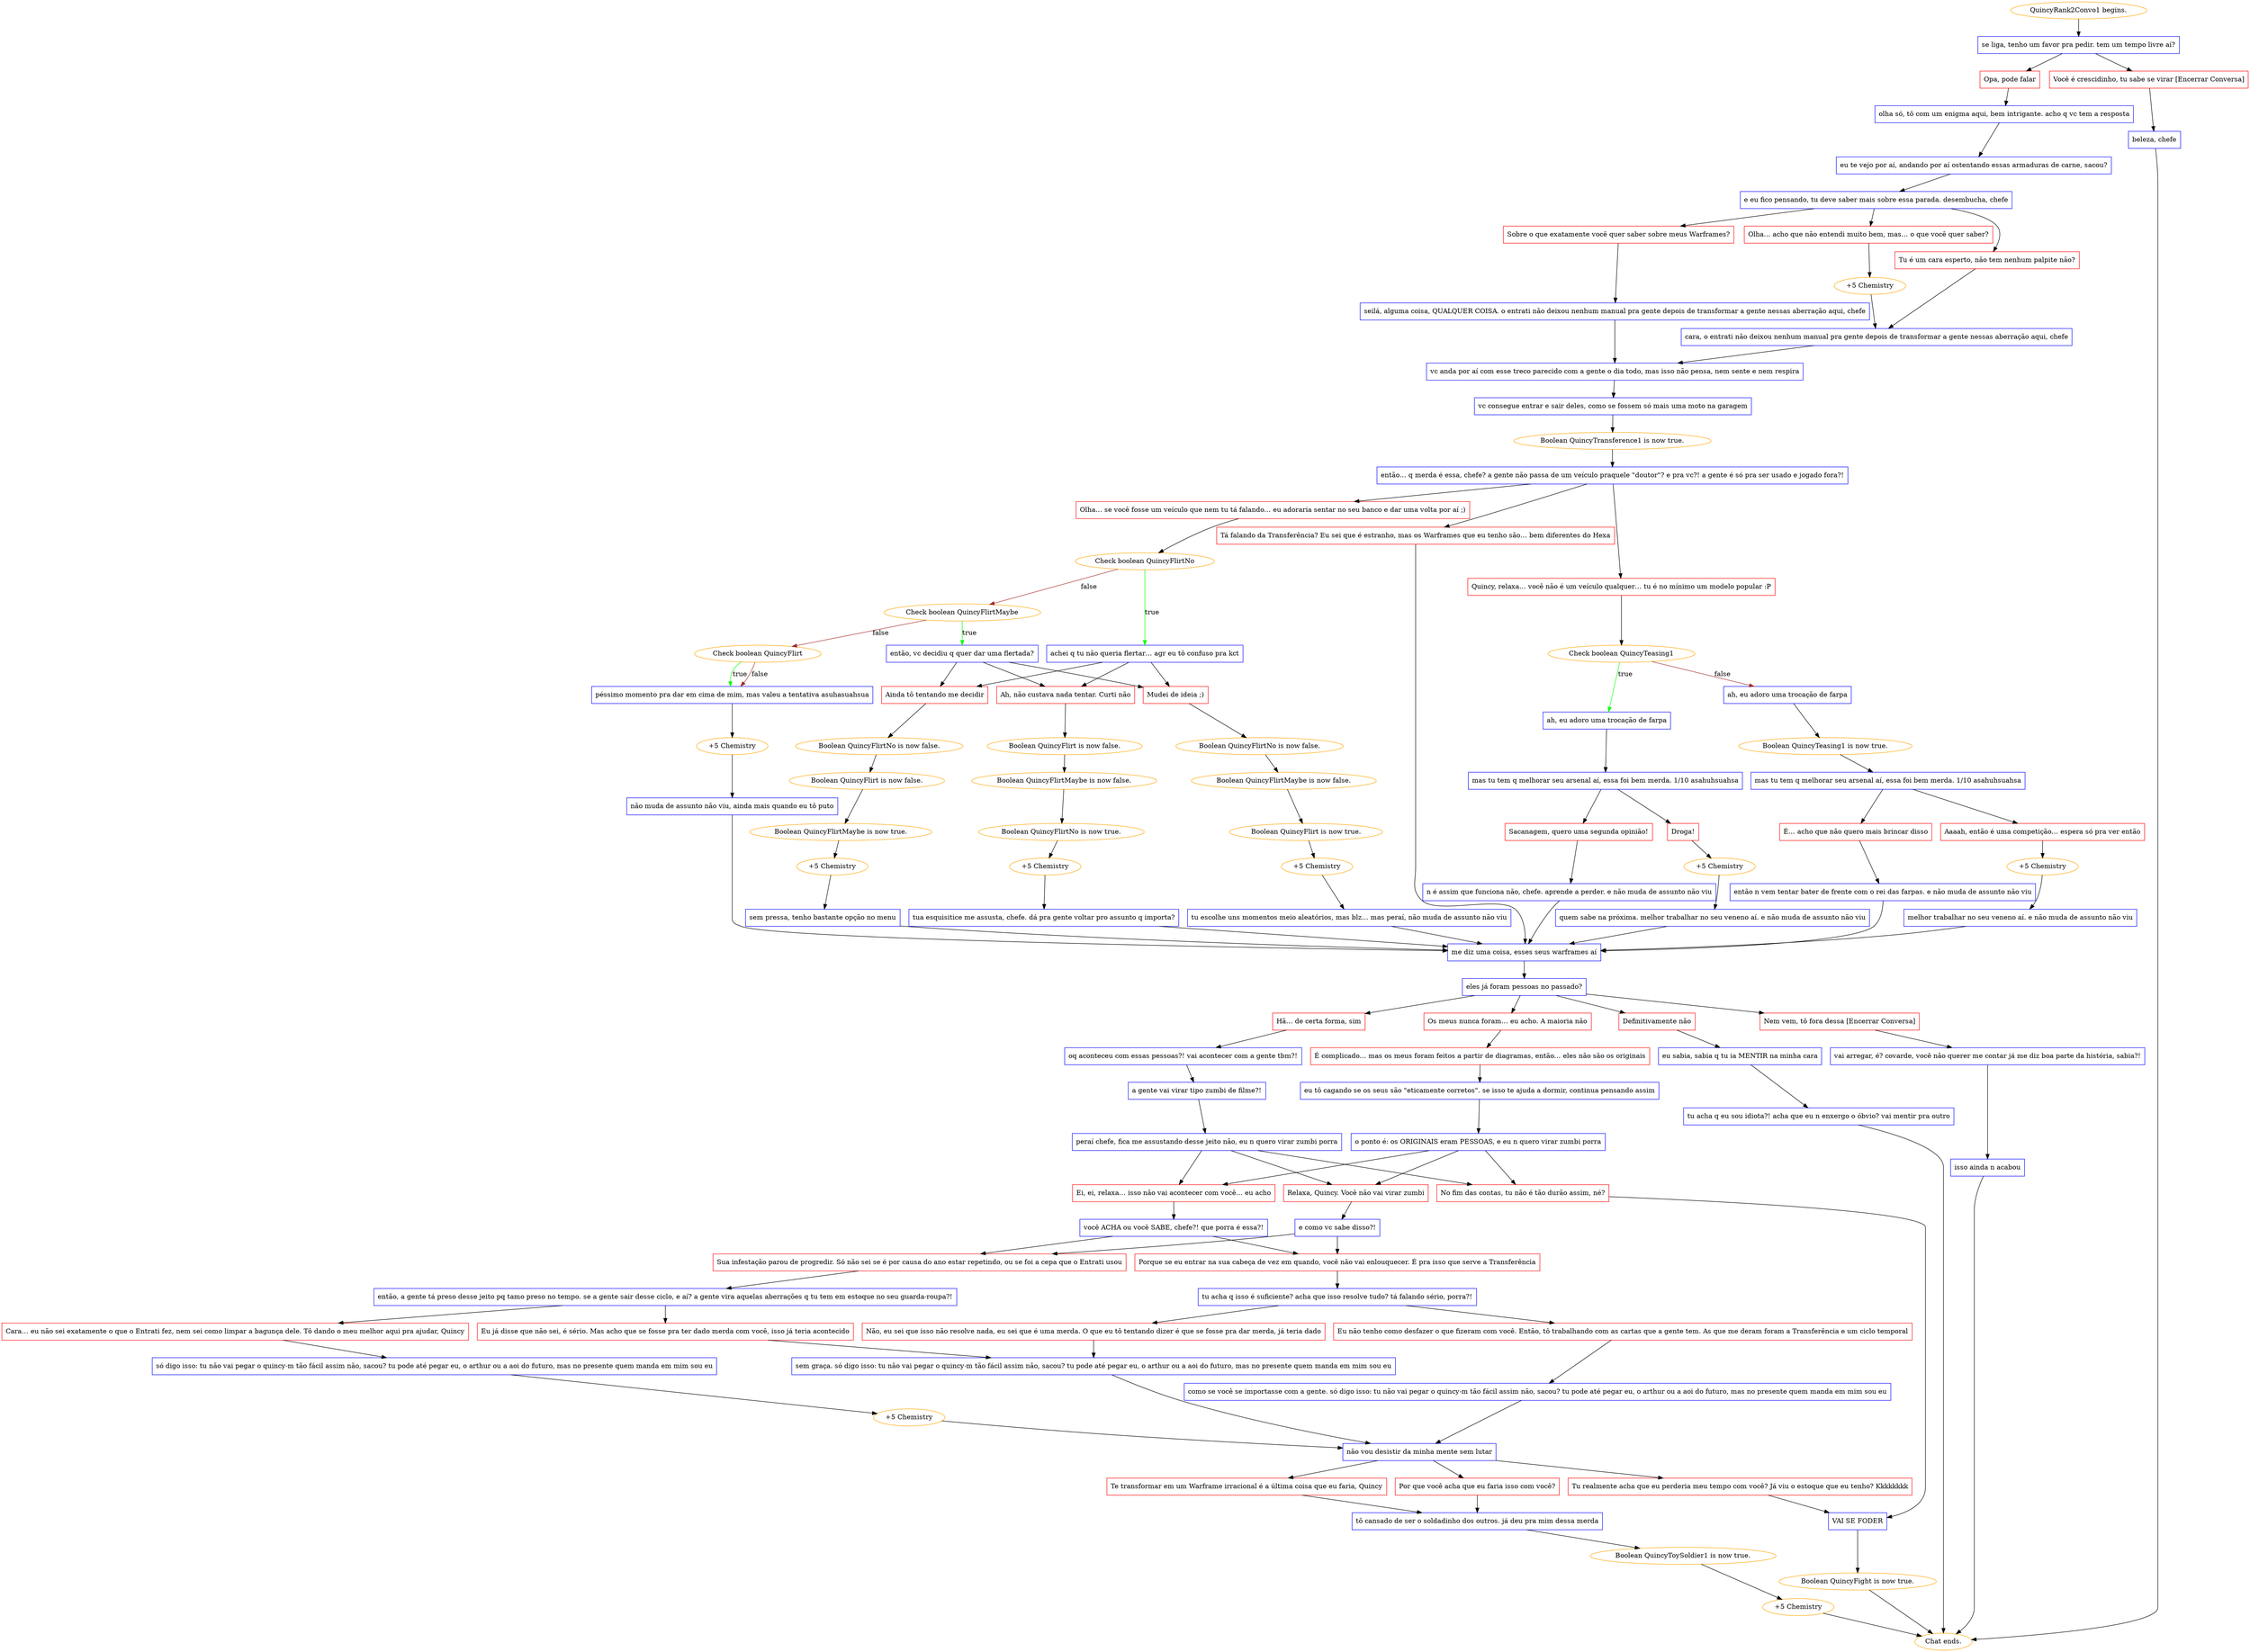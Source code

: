 digraph {
	"QuincyRank2Convo1 begins." [color=orange];
		"QuincyRank2Convo1 begins." -> j748395776;
	j748395776 [label="se liga, tenho um favor pra pedir. tem um tempo livre aí?",shape=box,color=blue];
		j748395776 -> j2357932077;
		j748395776 -> j1695642080;
	j2357932077 [label="Opa, pode falar",shape=box,color=red];
		j2357932077 -> j3738914864;
	j1695642080 [label="Você é crescidinho, tu sabe se virar [Encerrar Conversa]",shape=box,color=red];
		j1695642080 -> j3150358692;
	j3738914864 [label="olha só, tô com um enigma aqui, bem intrigante. acho q vc tem a resposta",shape=box,color=blue];
		j3738914864 -> j280697468;
	j3150358692 [label="beleza, chefe",shape=box,color=blue];
		j3150358692 -> "Chat ends.";
	j280697468 [label="eu te vejo por aí, andando por aí ostentando essas armaduras de carne, sacou?",shape=box,color=blue];
		j280697468 -> j626329453;
	"Chat ends." [color=orange];
	j626329453 [label="e eu fico pensando, tu deve saber mais sobre essa parada. desembucha, chefe",shape=box,color=blue];
		j626329453 -> j2836065354;
		j626329453 -> j1682973494;
		j626329453 -> j58875286;
	j2836065354 [label="Sobre o que exatamente você quer saber sobre meus Warframes?",shape=box,color=red];
		j2836065354 -> j503518915;
	j1682973494 [label="Olha… acho que não entendi muito bem, mas… o que você quer saber?",shape=box,color=red];
		j1682973494 -> j1828133943;
	j58875286 [label="Tu é um cara esperto, não tem nenhum palpite não?",shape=box,color=red];
		j58875286 -> j1366545684;
	j503518915 [label="seilá, alguma coisa, QUALQUER COISA. o entrati não deixou nenhum manual pra gente depois de transformar a gente nessas aberração aqui, chefe",shape=box,color=blue];
		j503518915 -> j4121233855;
	j1828133943 [label="+5 Chemistry",color=orange];
		j1828133943 -> j1366545684;
	j1366545684 [label="cara, o entrati não deixou nenhum manual pra gente depois de transformar a gente nessas aberração aqui, chefe",shape=box,color=blue];
		j1366545684 -> j4121233855;
	j4121233855 [label="vc anda por aí com esse treco parecido com a gente o dia todo, mas isso não pensa, nem sente e nem respira",shape=box,color=blue];
		j4121233855 -> j421242308;
	j421242308 [label="vc consegue entrar e sair deles, como se fossem só mais uma moto na garagem",shape=box,color=blue];
		j421242308 -> j3577198713;
	j3577198713 [label="Boolean QuincyTransference1 is now true.",color=orange];
		j3577198713 -> j217309149;
	j217309149 [label="então… q merda é essa, chefe? a gente não passa de um veículo praquele \"doutor\"? e pra vc?! a gente é só pra ser usado e jogado fora?!",shape=box,color=blue];
		j217309149 -> j2810178455;
		j217309149 -> j2745918511;
		j217309149 -> j3197025969;
	j2810178455 [label="Tá falando da Transferência? Eu sei que é estranho, mas os Warframes que eu tenho são… bem diferentes do Hexa",shape=box,color=red];
		j2810178455 -> j1679958288;
	j2745918511 [label="Quincy, relaxa… você não é um veículo qualquer… tu é no mínimo um modelo popular :P",shape=box,color=red];
		j2745918511 -> j1909544397;
	j3197025969 [label="Olha… se você fosse um veículo que nem tu tá falando… eu adoraria sentar no seu banco e dar uma volta por aí ;)",shape=box,color=red];
		j3197025969 -> j3515667105;
	j1679958288 [label="me diz uma coisa, esses seus warframes aí",shape=box,color=blue];
		j1679958288 -> j988901330;
	j1909544397 [label="Check boolean QuincyTeasing1",color=orange];
		j1909544397 -> j1573147340 [label=true,color=green];
		j1909544397 -> j680493352 [label=false,color=brown];
	j3515667105 [label="Check boolean QuincyFlirtNo",color=orange];
		j3515667105 -> j1011819770 [label=true,color=green];
		j3515667105 -> j4006540290 [label=false,color=brown];
	j988901330 [label="eles já foram pessoas no passado?",shape=box,color=blue];
		j988901330 -> j3016476392;
		j988901330 -> j853626490;
		j988901330 -> j1005211422;
		j988901330 -> j2845500007;
	j1573147340 [label="ah, eu adoro uma trocação de farpa",shape=box,color=blue];
		j1573147340 -> j370700670;
	j680493352 [label="ah, eu adoro uma trocação de farpa",shape=box,color=blue];
		j680493352 -> j1155790622;
	j1011819770 [label="achei q tu não queria flertar… agr eu tô confuso pra kct",shape=box,color=blue];
		j1011819770 -> j1252342774;
		j1011819770 -> j3634975463;
		j1011819770 -> j1904282358;
	j4006540290 [label="Check boolean QuincyFlirtMaybe",color=orange];
		j4006540290 -> j1072472222 [label=true,color=green];
		j4006540290 -> j2034270586 [label=false,color=brown];
	j3016476392 [label="Hã… de certa forma, sim",shape=box,color=red];
		j3016476392 -> j1237035189;
	j853626490 [label="Os meus nunca foram… eu acho. A maioria não",shape=box,color=red];
		j853626490 -> j4042614428;
	j1005211422 [label="Definitivamente não",shape=box,color=red];
		j1005211422 -> j464917466;
	j2845500007 [label="Nem vem, tô fora dessa [Encerrar Conversa]",shape=box,color=red];
		j2845500007 -> j2970493248;
	j370700670 [label="mas tu tem q melhorar seu arsenal aí, essa foi bem merda. 1/10 asahuhsuahsa",shape=box,color=blue];
		j370700670 -> j2079372071;
		j370700670 -> j3420593827;
	j1155790622 [label="Boolean QuincyTeasing1 is now true.",color=orange];
		j1155790622 -> j4271168842;
	j1252342774 [label="Mudei de ideia ;)",shape=box,color=red];
		j1252342774 -> j3223127608;
	j3634975463 [label="Ah, não custava nada tentar. Curti não",shape=box,color=red];
		j3634975463 -> j1626810140;
	j1904282358 [label="Ainda tô tentando me decidir",shape=box,color=red];
		j1904282358 -> j3691992994;
	j1072472222 [label="então, vc decidiu q quer dar uma flertada?",shape=box,color=blue];
		j1072472222 -> j1252342774;
		j1072472222 -> j3634975463;
		j1072472222 -> j1904282358;
	j2034270586 [label="Check boolean QuincyFlirt",color=orange];
		j2034270586 -> j3688998330 [label=true,color=green];
		j2034270586 -> j3688998330 [label=false,color=brown];
	j1237035189 [label="oq aconteceu com essas pessoas?! vai acontecer com a gente tbm?!",shape=box,color=blue];
		j1237035189 -> j1500456568;
	j4042614428 [label="É complicado… mas os meus foram feitos a partir de diagramas, então… eles não são os originais",shape=box,color=red];
		j4042614428 -> j651798441;
	j464917466 [label="eu sabia, sabia q tu ia MENTIR na minha cara",shape=box,color=blue];
		j464917466 -> j4273213457;
	j2970493248 [label="vai arregar, é? covarde, você não querer me contar já me diz boa parte da história, sabia?!",shape=box,color=blue];
		j2970493248 -> j3571545456;
	j2079372071 [label="Droga!",shape=box,color=red];
		j2079372071 -> j3580547900;
	j3420593827 [label="Sacanagem, quero uma segunda opinião!",shape=box,color=red];
		j3420593827 -> j3865428979;
	j4271168842 [label="mas tu tem q melhorar seu arsenal aí, essa foi bem merda. 1/10 asahuhsuahsa",shape=box,color=blue];
		j4271168842 -> j576028295;
		j4271168842 -> j3570860679;
	j3223127608 [label="Boolean QuincyFlirtNo is now false.",color=orange];
		j3223127608 -> j764082215;
	j1626810140 [label="Boolean QuincyFlirt is now false.",color=orange];
		j1626810140 -> j1076854920;
	j3691992994 [label="Boolean QuincyFlirtNo is now false.",color=orange];
		j3691992994 -> j3811097106;
	j3688998330 [label="péssimo momento pra dar em cima de mim, mas valeu a tentativa asuhasuahsua",shape=box,color=blue];
		j3688998330 -> j2717113409;
	j1500456568 [label="a gente vai virar tipo zumbi de filme?!",shape=box,color=blue];
		j1500456568 -> j783362722;
	j651798441 [label="eu tô cagando se os seus são \"eticamente corretos\". se isso te ajuda a dormir, continua pensando assim",shape=box,color=blue];
		j651798441 -> j707724095;
	j4273213457 [label="tu acha q eu sou idiota?! acha que eu n enxergo o óbvio? vai mentir pra outro",shape=box,color=blue];
		j4273213457 -> "Chat ends.";
	j3571545456 [label="isso ainda n acabou",shape=box,color=blue];
		j3571545456 -> "Chat ends.";
	j3580547900 [label="+5 Chemistry",color=orange];
		j3580547900 -> j3631284088;
	j3865428979 [label="n é assim que funciona não, chefe. aprende a perder. e não muda de assunto não viu",shape=box,color=blue];
		j3865428979 -> j1679958288;
	j576028295 [label="É… acho que não quero mais brincar disso",shape=box,color=red];
		j576028295 -> j713007834;
	j3570860679 [label="Aaaah, então é uma competição… espera só pra ver então",shape=box,color=red];
		j3570860679 -> j2342519232;
	j764082215 [label="Boolean QuincyFlirtMaybe is now false.",color=orange];
		j764082215 -> j291879515;
	j1076854920 [label="Boolean QuincyFlirtMaybe is now false.",color=orange];
		j1076854920 -> j1685461652;
	j3811097106 [label="Boolean QuincyFlirt is now false.",color=orange];
		j3811097106 -> j3758263335;
	j2717113409 [label="+5 Chemistry",color=orange];
		j2717113409 -> j2249738250;
	j783362722 [label="peraí chefe, fica me assustando desse jeito não, eu n quero virar zumbi porra",shape=box,color=blue];
		j783362722 -> j2332987551;
		j783362722 -> j3301925559;
		j783362722 -> j2494121098;
	j707724095 [label="o ponto é: os ORIGINAIS eram PESSOAS, e eu n quero virar zumbi porra",shape=box,color=blue];
		j707724095 -> j2332987551;
		j707724095 -> j3301925559;
		j707724095 -> j2494121098;
	j3631284088 [label="quem sabe na próxima. melhor trabalhar no seu veneno aí. e não muda de assunto não viu",shape=box,color=blue];
		j3631284088 -> j1679958288;
	j713007834 [label="então n vem tentar bater de frente com o rei das farpas. e não muda de assunto não viu",shape=box,color=blue];
		j713007834 -> j1679958288;
	j2342519232 [label="+5 Chemistry",color=orange];
		j2342519232 -> j3018720201;
	j291879515 [label="Boolean QuincyFlirt is now true.",color=orange];
		j291879515 -> j1727359785;
	j1685461652 [label="Boolean QuincyFlirtNo is now true.",color=orange];
		j1685461652 -> j2981132836;
	j3758263335 [label="Boolean QuincyFlirtMaybe is now true.",color=orange];
		j3758263335 -> j1731132583;
	j2249738250 [label="não muda de assunto não viu, ainda mais quando eu tô puto",shape=box,color=blue];
		j2249738250 -> j1679958288;
	j2332987551 [label="Ei, ei, relaxa… isso não vai acontecer com você… eu acho",shape=box,color=red];
		j2332987551 -> j2961970936;
	j3301925559 [label="Relaxa, Quincy. Você não vai virar zumbi",shape=box,color=red];
		j3301925559 -> j446831094;
	j2494121098 [label="No fim das contas, tu não é tão durão assim, né?",shape=box,color=red];
		j2494121098 -> j3544847405;
	j3018720201 [label="melhor trabalhar no seu veneno aí. e não muda de assunto não viu",shape=box,color=blue];
		j3018720201 -> j1679958288;
	j1727359785 [label="+5 Chemistry",color=orange];
		j1727359785 -> j2014804941;
	j2981132836 [label="+5 Chemistry",color=orange];
		j2981132836 -> j906344857;
	j1731132583 [label="+5 Chemistry",color=orange];
		j1731132583 -> j1085875432;
	j2961970936 [label="você ACHA ou você SABE, chefe?! que porra é essa?!",shape=box,color=blue];
		j2961970936 -> j4085817651;
		j2961970936 -> j2243583157;
	j446831094 [label="e como vc sabe disso?!",shape=box,color=blue];
		j446831094 -> j2243583157;
		j446831094 -> j4085817651;
	j3544847405 [label="VAI SE FODER",shape=box,color=blue];
		j3544847405 -> j2299206206;
	j2014804941 [label="tu escolhe uns momentos meio aleatórios, mas blz… mas peraí, não muda de assunto não viu",shape=box,color=blue];
		j2014804941 -> j1679958288;
	j906344857 [label="tua esquisitice me assusta, chefe. dá pra gente voltar pro assunto q importa?",shape=box,color=blue];
		j906344857 -> j1679958288;
	j1085875432 [label="sem pressa, tenho bastante opção no menu",shape=box,color=blue];
		j1085875432 -> j1679958288;
	j4085817651 [label="Porque se eu entrar na sua cabeça de vez em quando, você não vai enlouquecer. É pra isso que serve a Transferência",shape=box,color=red];
		j4085817651 -> j1576038256;
	j2243583157 [label="Sua infestação parou de progredir. Só não sei se é por causa do ano estar repetindo, ou se foi a cepa que o Entrati usou",shape=box,color=red];
		j2243583157 -> j1008891724;
	j2299206206 [label="Boolean QuincyFight is now true.",color=orange];
		j2299206206 -> "Chat ends.";
	j1576038256 [label="tu acha q isso é suficiente? acha que isso resolve tudo? tá falando sério, porra?!",shape=box,color=blue];
		j1576038256 -> j1922673671;
		j1576038256 -> j3350352100;
	j1008891724 [label="então, a gente tá preso desse jeito pq tamo preso no tempo. se a gente sair desse ciclo, e aí? a gente vira aquelas aberrações q tu tem em estoque no seu guarda-roupa?!",shape=box,color=blue];
		j1008891724 -> j2783457414;
		j1008891724 -> j2910508515;
	j1922673671 [label="Não, eu sei que isso não resolve nada, eu sei que é uma merda. O que eu tô tentando dizer é que se fosse pra dar merda, já teria dado",shape=box,color=red];
		j1922673671 -> j3139444518;
	j3350352100 [label="Eu não tenho como desfazer o que fizeram com você. Então, tô trabalhando com as cartas que a gente tem. As que me deram foram a Transferência e um ciclo temporal",shape=box,color=red];
		j3350352100 -> j896632620;
	j2783457414 [label="Cara… eu não sei exatamente o que o Entrati fez, nem sei como limpar a bagunça dele. Tô dando o meu melhor aqui pra ajudar, Quincy",shape=box,color=red];
		j2783457414 -> j131489768;
	j2910508515 [label="Eu já disse que não sei, é sério. Mas acho que se fosse pra ter dado merda com você, isso já teria acontecido",shape=box,color=red];
		j2910508515 -> j3139444518;
	j3139444518 [label="sem graça. só digo isso: tu não vai pegar o quincy-m tão fácil assim não, sacou? tu pode até pegar eu, o arthur ou a aoi do futuro, mas no presente quem manda em mim sou eu",shape=box,color=blue];
		j3139444518 -> j2428014196;
	j896632620 [label="como se você se importasse com a gente. só digo isso: tu não vai pegar o quincy-m tão fácil assim não, sacou? tu pode até pegar eu, o arthur ou a aoi do futuro, mas no presente quem manda em mim sou eu",shape=box,color=blue];
		j896632620 -> j2428014196;
	j131489768 [label="só digo isso: tu não vai pegar o quincy-m tão fácil assim não, sacou? tu pode até pegar eu, o arthur ou a aoi do futuro, mas no presente quem manda em mim sou eu",shape=box,color=blue];
		j131489768 -> j2758466781;
	j2428014196 [label="não vou desistir da minha mente sem lutar",shape=box,color=blue];
		j2428014196 -> j3629994761;
		j2428014196 -> j349304683;
		j2428014196 -> j2779007894;
	j2758466781 [label="+5 Chemistry",color=orange];
		j2758466781 -> j2428014196;
	j3629994761 [label="Te transformar em um Warframe irracional é a última coisa que eu faria, Quincy",shape=box,color=red];
		j3629994761 -> j1660763594;
	j349304683 [label="Por que você acha que eu faria isso com você?",shape=box,color=red];
		j349304683 -> j1660763594;
	j2779007894 [label="Tu realmente acha que eu perderia meu tempo com você? Já viu o estoque que eu tenho? Kkkkkkkk",shape=box,color=red];
		j2779007894 -> j3544847405;
	j1660763594 [label="tô cansado de ser o soldadinho dos outros. já deu pra mim dessa merda",shape=box,color=blue];
		j1660763594 -> j2433684752;
	j2433684752 [label="Boolean QuincyToySoldier1 is now true.",color=orange];
		j2433684752 -> j4081414586;
	j4081414586 [label="+5 Chemistry",color=orange];
		j4081414586 -> "Chat ends.";
}
